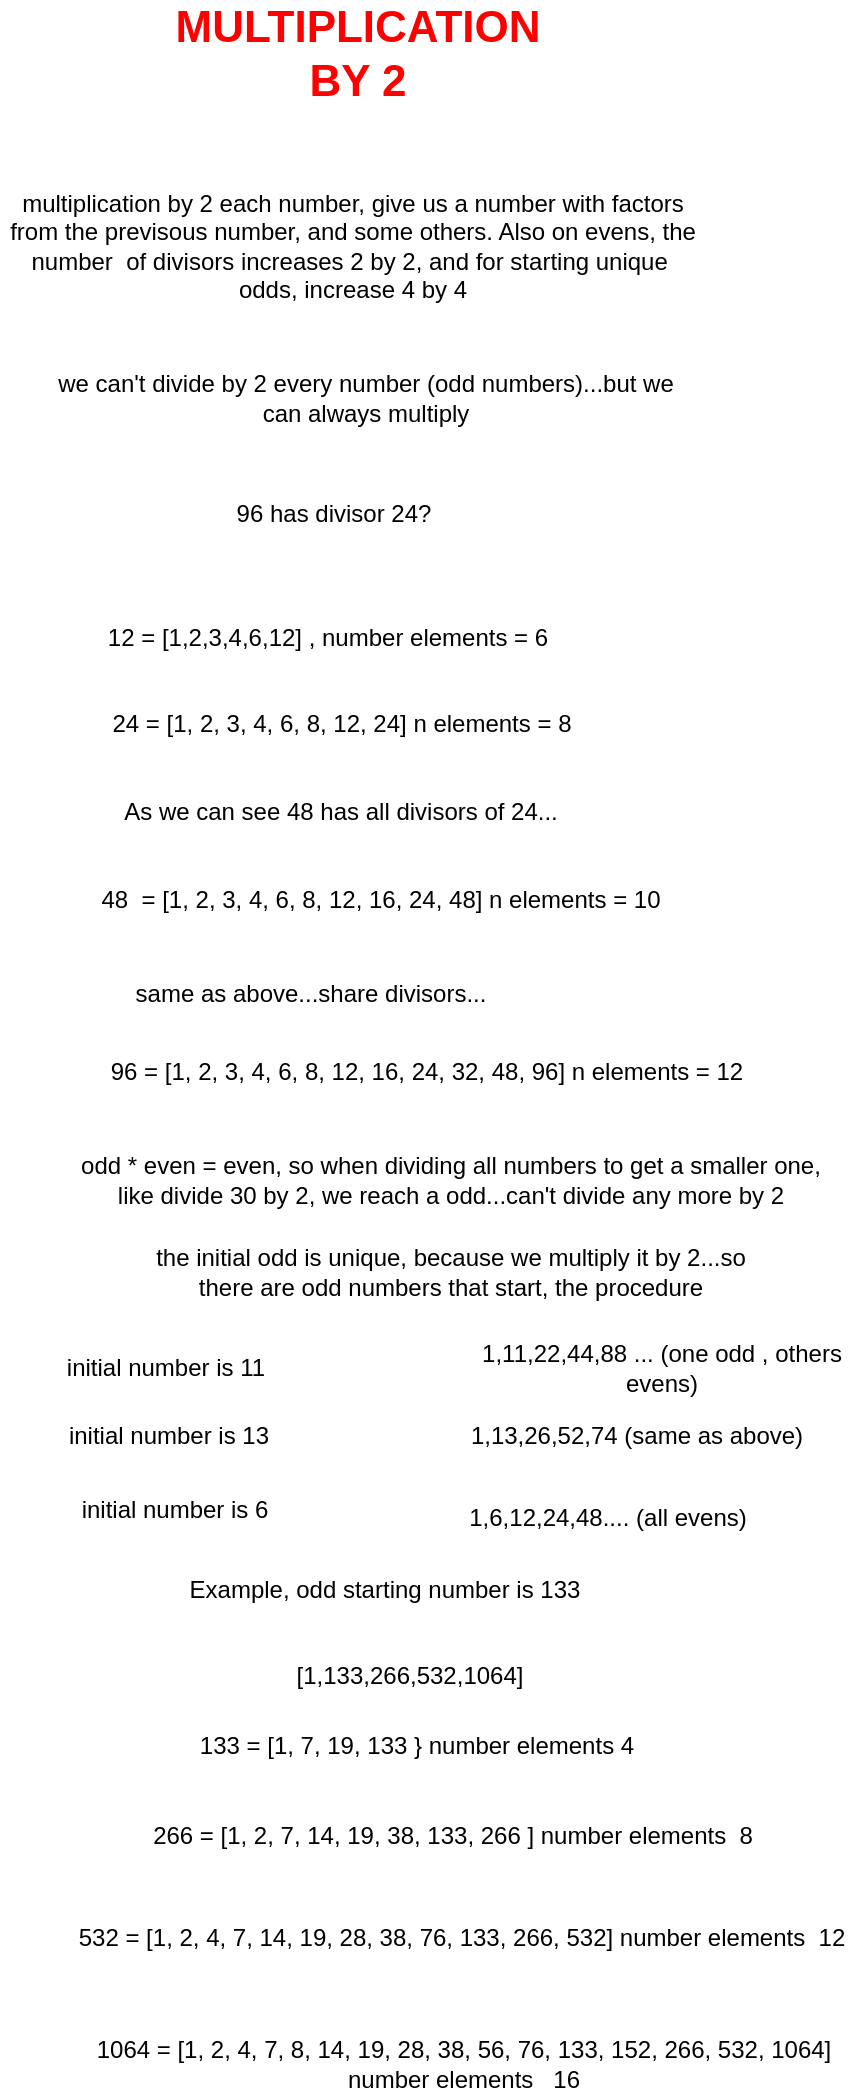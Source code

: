 <mxfile version="28.1.2">
  <diagram name="Page-1" id="r4Yyqlg2cnH2Bz_2CWot">
    <mxGraphModel dx="836" dy="1886" grid="0" gridSize="10" guides="1" tooltips="1" connect="1" arrows="1" fold="1" page="1" pageScale="1" pageWidth="850" pageHeight="1100" math="0" shadow="0">
      <root>
        <mxCell id="0" />
        <mxCell id="1" parent="0" />
        <mxCell id="GJJN0YybMwhs3v5kO5L5-1" value="96 = [1, 2, 3, 4, 6, 8, 12, 16, 24, 32, 48, 96] n elements = 12" style="text;html=1;align=center;verticalAlign=middle;whiteSpace=wrap;rounded=0;" vertex="1" parent="1">
          <mxGeometry x="340" y="181" width="375" height="30" as="geometry" />
        </mxCell>
        <mxCell id="GJJN0YybMwhs3v5kO5L5-2" value="odd * even = even, so when dividing all numbers to get a smaller one, like divide 30 by 2, we reach a odd...can&#39;t divide any more by 2" style="text;html=1;align=center;verticalAlign=middle;whiteSpace=wrap;rounded=0;" vertex="1" parent="1">
          <mxGeometry x="349" y="235" width="381" height="30" as="geometry" />
        </mxCell>
        <mxCell id="GJJN0YybMwhs3v5kO5L5-3" value="the initial odd is unique, because we multiply it by 2...so there are odd numbers that start, the procedure" style="text;html=1;align=center;verticalAlign=middle;whiteSpace=wrap;rounded=0;" vertex="1" parent="1">
          <mxGeometry x="388" y="281" width="303" height="30" as="geometry" />
        </mxCell>
        <mxCell id="GJJN0YybMwhs3v5kO5L5-4" value="initial number is 11" style="text;html=1;align=center;verticalAlign=middle;whiteSpace=wrap;rounded=0;" vertex="1" parent="1">
          <mxGeometry x="328.5" y="329" width="136" height="30" as="geometry" />
        </mxCell>
        <mxCell id="GJJN0YybMwhs3v5kO5L5-5" value="1,11,22,44,88 ... (one odd , others evens)" style="text;html=1;align=center;verticalAlign=middle;whiteSpace=wrap;rounded=0;" vertex="1" parent="1">
          <mxGeometry x="549.5" y="329" width="190" height="30" as="geometry" />
        </mxCell>
        <mxCell id="GJJN0YybMwhs3v5kO5L5-6" value="initial number is 13" style="text;html=1;align=center;verticalAlign=middle;whiteSpace=wrap;rounded=0;" vertex="1" parent="1">
          <mxGeometry x="335" y="363" width="127" height="30" as="geometry" />
        </mxCell>
        <mxCell id="GJJN0YybMwhs3v5kO5L5-7" value="1,13,26,52,74 (same as above)" style="text;html=1;align=center;verticalAlign=middle;whiteSpace=wrap;rounded=0;" vertex="1" parent="1">
          <mxGeometry x="524.5" y="363" width="215" height="30" as="geometry" />
        </mxCell>
        <mxCell id="GJJN0YybMwhs3v5kO5L5-8" value="initial number is 6" style="text;html=1;align=center;verticalAlign=middle;whiteSpace=wrap;rounded=0;" vertex="1" parent="1">
          <mxGeometry x="335" y="400" width="133" height="30" as="geometry" />
        </mxCell>
        <mxCell id="GJJN0YybMwhs3v5kO5L5-9" value="1,6,12,24,48.... (all evens)" style="text;html=1;align=center;verticalAlign=middle;whiteSpace=wrap;rounded=0;" vertex="1" parent="1">
          <mxGeometry x="537" y="404" width="162" height="30" as="geometry" />
        </mxCell>
        <mxCell id="GJJN0YybMwhs3v5kO5L5-10" value="[1,133,266,532,1064]" style="text;html=1;align=center;verticalAlign=middle;whiteSpace=wrap;rounded=0;" vertex="1" parent="1">
          <mxGeometry x="488.5" y="483" width="60" height="30" as="geometry" />
        </mxCell>
        <mxCell id="GJJN0YybMwhs3v5kO5L5-11" value="133 = [1, 7, 19, 133 } number elements 4" style="text;html=1;align=center;verticalAlign=middle;whiteSpace=wrap;rounded=0;" vertex="1" parent="1">
          <mxGeometry x="377.5" y="518" width="289" height="30" as="geometry" />
        </mxCell>
        <mxCell id="GJJN0YybMwhs3v5kO5L5-12" value="266 = [1, 2, 7, 14, 19, 38, 133, 266 ] number elements&amp;nbsp; 8" style="text;html=1;align=center;verticalAlign=middle;whiteSpace=wrap;rounded=0;" vertex="1" parent="1">
          <mxGeometry x="366.5" y="563" width="347" height="30" as="geometry" />
        </mxCell>
        <mxCell id="GJJN0YybMwhs3v5kO5L5-13" value="532 = [1, 2, 4, 7, 14, 19, 28, 38, 76, 133, 266, 532] number elements&amp;nbsp; 12" style="text;html=1;align=center;verticalAlign=middle;whiteSpace=wrap;rounded=0;" vertex="1" parent="1">
          <mxGeometry x="349.5" y="614" width="390" height="30" as="geometry" />
        </mxCell>
        <mxCell id="GJJN0YybMwhs3v5kO5L5-14" value="&lt;b&gt;&lt;/b&gt;1064 = [1, 2, 4, 7, 8, 14, 19, 28, 38, 56, 76, 133, 152, 266, 532, 1064] number elements&amp;nbsp; &amp;nbsp;16" style="text;html=1;align=center;verticalAlign=middle;whiteSpace=wrap;rounded=0;" vertex="1" parent="1">
          <mxGeometry x="353.5" y="677" width="384" height="30" as="geometry" />
        </mxCell>
        <mxCell id="GJJN0YybMwhs3v5kO5L5-15" value="Example, odd starting number is 133" style="text;html=1;align=center;verticalAlign=middle;whiteSpace=wrap;rounded=0;" vertex="1" parent="1">
          <mxGeometry x="400" y="440" width="213" height="30" as="geometry" />
        </mxCell>
        <mxCell id="GJJN0YybMwhs3v5kO5L5-16" value="same as above...share divisors..." style="text;html=1;align=center;verticalAlign=middle;whiteSpace=wrap;rounded=0;" vertex="1" parent="1">
          <mxGeometry x="321" y="142" width="297" height="30" as="geometry" />
        </mxCell>
        <mxCell id="GJJN0YybMwhs3v5kO5L5-17" value="96 has divisor 24?" style="text;html=1;align=center;verticalAlign=middle;whiteSpace=wrap;rounded=0;" vertex="1" parent="1">
          <mxGeometry x="393" y="-98" width="176" height="30" as="geometry" />
        </mxCell>
        <mxCell id="GJJN0YybMwhs3v5kO5L5-18" value="multiplication by 2 each number, give us a number with factors from the previsous number, and some others. Also on evens, the number&amp;nbsp; of divisors increases 2 by 2, and for starting unique&amp;nbsp; odds, increase 4 by 4" style="text;html=1;align=center;verticalAlign=middle;whiteSpace=wrap;rounded=0;" vertex="1" parent="1">
          <mxGeometry x="314" y="-232" width="353" height="30" as="geometry" />
        </mxCell>
        <mxCell id="GJJN0YybMwhs3v5kO5L5-19" value="12 = [1,2,3,4,6,12] , number elements = 6" style="text;html=1;align=center;verticalAlign=middle;whiteSpace=wrap;rounded=0;" vertex="1" parent="1">
          <mxGeometry x="363.5" y="-36" width="228" height="30" as="geometry" />
        </mxCell>
        <mxCell id="GJJN0YybMwhs3v5kO5L5-20" value="24 = [1, 2, 3, 4, 6, 8, 12, 24] n elements = 8" style="text;html=1;align=center;verticalAlign=middle;whiteSpace=wrap;rounded=0;" vertex="1" parent="1">
          <mxGeometry x="367.5" y="7" width="234" height="30" as="geometry" />
        </mxCell>
        <mxCell id="GJJN0YybMwhs3v5kO5L5-21" value="48&amp;nbsp; = [1, 2, 3, 4, 6, 8, 12, 16, 24, 48] n elements = 10" style="text;html=1;align=center;verticalAlign=middle;whiteSpace=wrap;rounded=0;" vertex="1" parent="1">
          <mxGeometry x="336.5" y="95" width="335" height="30" as="geometry" />
        </mxCell>
        <mxCell id="GJJN0YybMwhs3v5kO5L5-22" value="As we can see 48 has all divisors of 24..." style="text;html=1;align=center;verticalAlign=middle;whiteSpace=wrap;rounded=0;" vertex="1" parent="1">
          <mxGeometry x="358" y="51" width="253" height="30" as="geometry" />
        </mxCell>
        <mxCell id="GJJN0YybMwhs3v5kO5L5-23" value="we can&#39;t divide by 2 every number (odd numbers)...but we can always multiply" style="text;html=1;align=center;verticalAlign=middle;whiteSpace=wrap;rounded=0;" vertex="1" parent="1">
          <mxGeometry x="331" y="-156" width="332" height="30" as="geometry" />
        </mxCell>
        <mxCell id="GJJN0YybMwhs3v5kO5L5-24" value="&lt;font style=&quot;font-size: 22px; color: rgb(255, 0, 0);&quot;&gt;&lt;b&gt;MULTIPLICATION BY 2&lt;/b&gt;&lt;/font&gt;" style="text;html=1;align=center;verticalAlign=middle;whiteSpace=wrap;rounded=0;" vertex="1" parent="1">
          <mxGeometry x="388" y="-328" width="210" height="30" as="geometry" />
        </mxCell>
      </root>
    </mxGraphModel>
  </diagram>
</mxfile>
